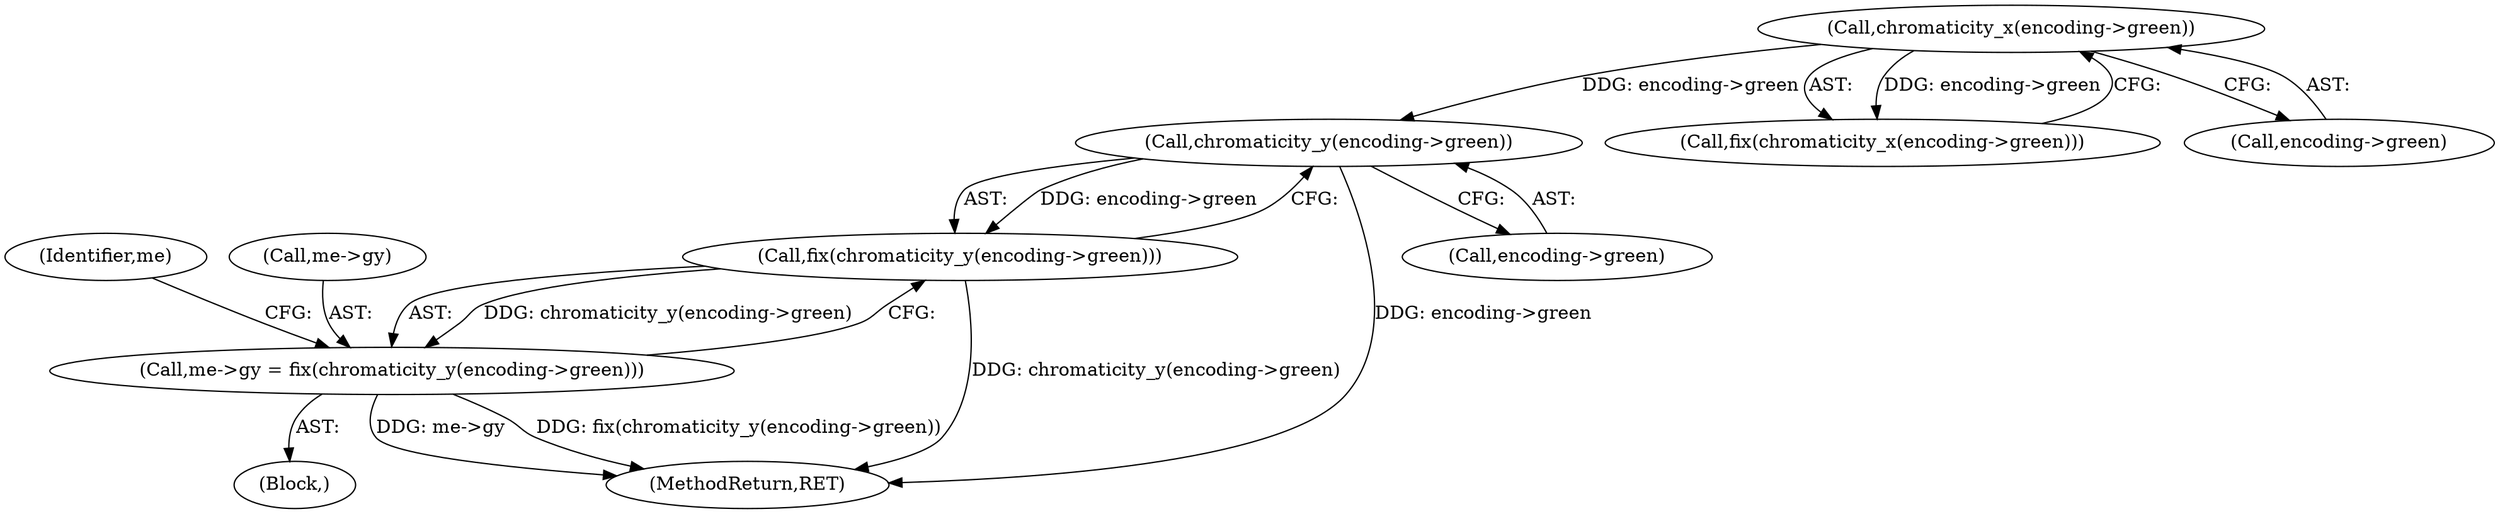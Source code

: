 digraph "0_Android_9d4853418ab2f754c2b63e091c29c5529b8b86ca_40@pointer" {
"1000163" [label="(Call,chromaticity_y(encoding->green))"];
"1000154" [label="(Call,chromaticity_x(encoding->green))"];
"1000162" [label="(Call,fix(chromaticity_y(encoding->green)))"];
"1000158" [label="(Call,me->gy = fix(chromaticity_y(encoding->green)))"];
"1000163" [label="(Call,chromaticity_y(encoding->green))"];
"1000158" [label="(Call,me->gy = fix(chromaticity_y(encoding->green)))"];
"1000154" [label="(Call,chromaticity_x(encoding->green))"];
"1000106" [label="(Block,)"];
"1000228" [label="(MethodReturn,RET)"];
"1000153" [label="(Call,fix(chromaticity_x(encoding->green)))"];
"1000155" [label="(Call,encoding->green)"];
"1000162" [label="(Call,fix(chromaticity_y(encoding->green)))"];
"1000169" [label="(Identifier,me)"];
"1000159" [label="(Call,me->gy)"];
"1000164" [label="(Call,encoding->green)"];
"1000163" -> "1000162"  [label="AST: "];
"1000163" -> "1000164"  [label="CFG: "];
"1000164" -> "1000163"  [label="AST: "];
"1000162" -> "1000163"  [label="CFG: "];
"1000163" -> "1000228"  [label="DDG: encoding->green"];
"1000163" -> "1000162"  [label="DDG: encoding->green"];
"1000154" -> "1000163"  [label="DDG: encoding->green"];
"1000154" -> "1000153"  [label="AST: "];
"1000154" -> "1000155"  [label="CFG: "];
"1000155" -> "1000154"  [label="AST: "];
"1000153" -> "1000154"  [label="CFG: "];
"1000154" -> "1000153"  [label="DDG: encoding->green"];
"1000162" -> "1000158"  [label="AST: "];
"1000158" -> "1000162"  [label="CFG: "];
"1000162" -> "1000228"  [label="DDG: chromaticity_y(encoding->green)"];
"1000162" -> "1000158"  [label="DDG: chromaticity_y(encoding->green)"];
"1000158" -> "1000106"  [label="AST: "];
"1000159" -> "1000158"  [label="AST: "];
"1000169" -> "1000158"  [label="CFG: "];
"1000158" -> "1000228"  [label="DDG: me->gy"];
"1000158" -> "1000228"  [label="DDG: fix(chromaticity_y(encoding->green))"];
}
